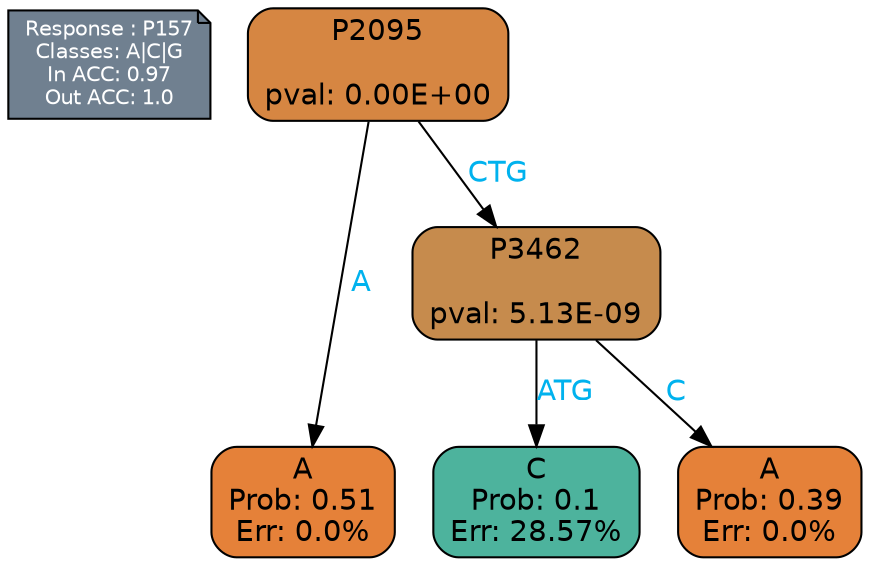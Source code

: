 digraph Tree {
node [shape=box, style="filled, rounded", color="black", fontname=helvetica] ;
graph [ranksep=equally, splines=polylines, bgcolor=transparent, dpi=600] ;
edge [fontname=helvetica] ;
LEGEND [label="Response : P157
Classes: A|C|G
In ACC: 0.97
Out ACC: 1.0
",shape=note,align=left,style=filled,fillcolor="slategray",fontcolor="white",fontsize=10];1 [label="P2095

pval: 0.00E+00", fillcolor="#d68642"] ;
2 [label="A
Prob: 0.51
Err: 0.0%", fillcolor="#e58139"] ;
3 [label="P3462

pval: 5.13E-09", fillcolor="#c68b4d"] ;
4 [label="C
Prob: 0.1
Err: 28.57%", fillcolor="#4db39d"] ;
5 [label="A
Prob: 0.39
Err: 0.0%", fillcolor="#e58139"] ;
1 -> 2 [label="A",fontcolor=deepskyblue2] ;
1 -> 3 [label="CTG",fontcolor=deepskyblue2] ;
3 -> 4 [label="ATG",fontcolor=deepskyblue2] ;
3 -> 5 [label="C",fontcolor=deepskyblue2] ;
{rank = same; 2;4;5;}{rank = same; LEGEND;1;}}